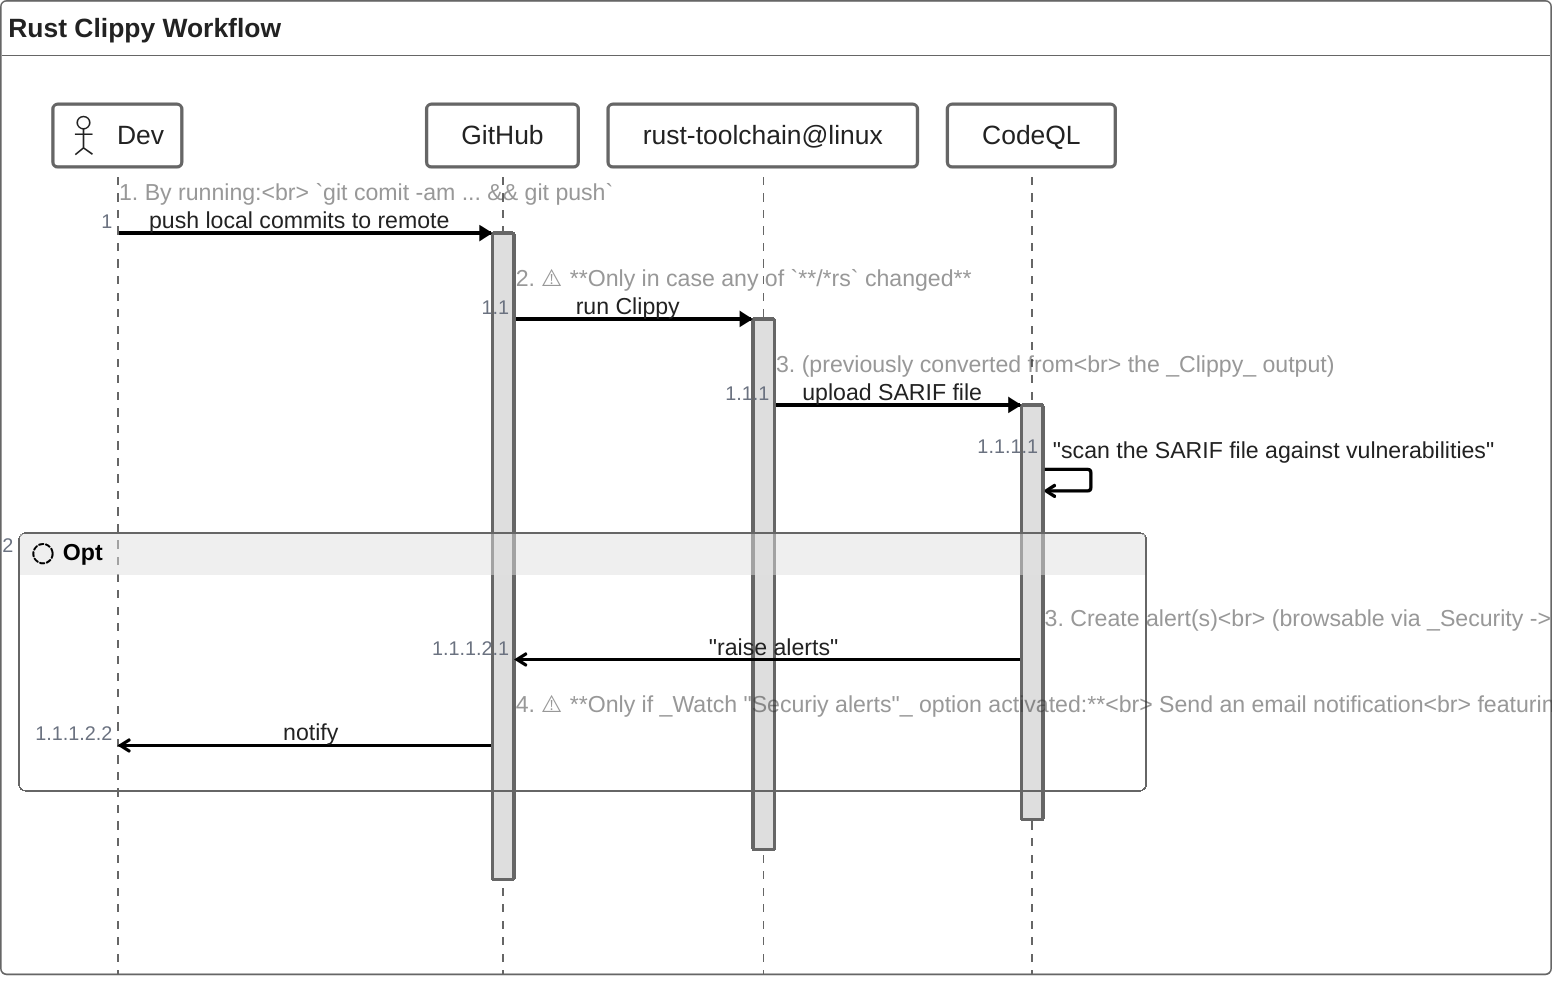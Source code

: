 zenuml
    title Rust Clippy Workflow

    @Actor Dev
    @GitHub GitHub
    @Kubernetes "rust-toolchain@linux"
    @LogicApps CodeQL

    // 1. By running:<br> `git comit -am ... && git push`
    Dev->GitHub."push local commits to remote" {
        // 2. ⚠️ **Only in case any of `**/*rs` changed**
        GitHub->"rust-toolchain@linux"."run Clippy" {
            // 3. (previously converted from<br> the _Clippy_ output)
            "rust-toolchain@linux"->CodeQL."upload SARIF file" {
                CodeQL:"scan the SARIF file against vulnerabilities"
                opt {
                    // 3. Create alert(s)<br> (browsable via _Security -> Code scanning_)<br> based on the vulnerabilities report
                    CodeQL->GitHub:"raise alerts"
                        // 4. ⚠️ **Only if _Watch "Securiy alerts"_ option activated:**<br> Send an email notification<br> featuring a detailed report<br> on all new security issues
                        GitHub->Dev:notify
                    }
                }
            }
        }